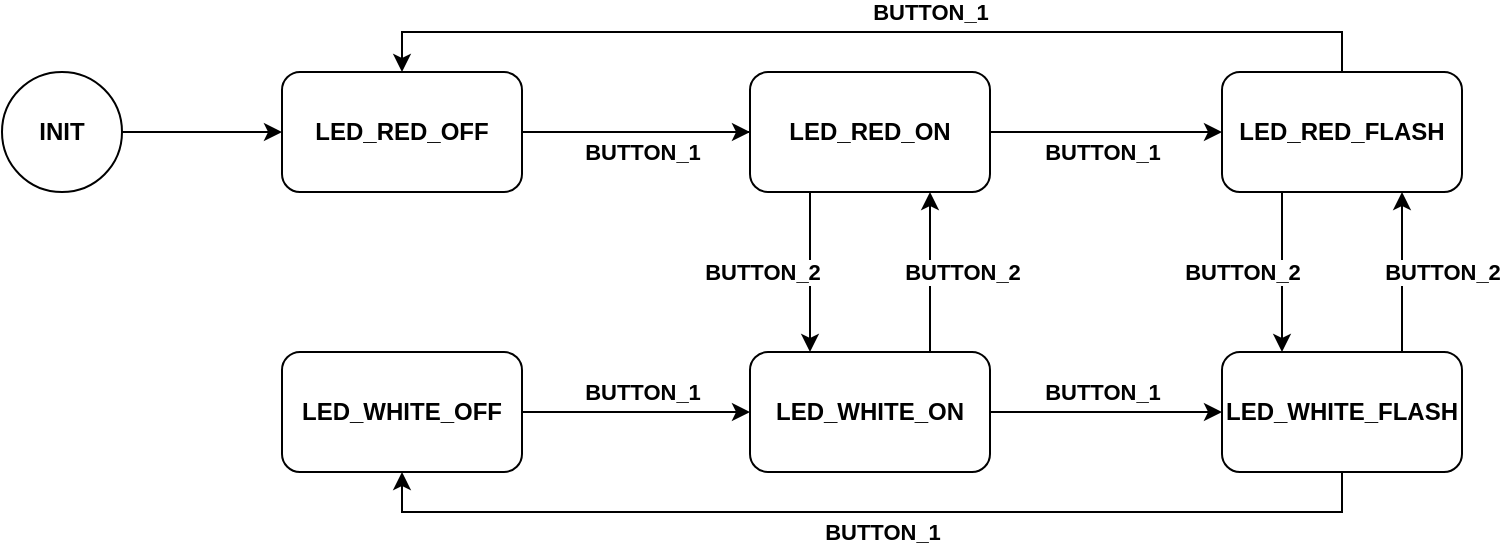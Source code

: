 <mxfile version="15.5.6" type="device" pages="3"><diagram id="CugjAG8hFpJfFavc6F1x" name="FSM"><mxGraphModel dx="1865" dy="631" grid="1" gridSize="10" guides="1" tooltips="1" connect="1" arrows="1" fold="1" page="1" pageScale="1" pageWidth="827" pageHeight="1169" math="0" shadow="0"><root><mxCell id="0"/><mxCell id="1" parent="0"/><mxCell id="S1mxqeepE2Qe6UVarOTa-11" value="" style="edgeStyle=orthogonalEdgeStyle;rounded=0;orthogonalLoop=1;jettySize=auto;html=1;" edge="1" parent="1" source="S1mxqeepE2Qe6UVarOTa-1" target="S1mxqeepE2Qe6UVarOTa-3"><mxGeometry relative="1" as="geometry"/></mxCell><mxCell id="S1mxqeepE2Qe6UVarOTa-19" value="&lt;b&gt;BUTTON_1&lt;/b&gt;" style="edgeLabel;html=1;align=center;verticalAlign=middle;resizable=0;points=[];" vertex="1" connectable="0" parent="S1mxqeepE2Qe6UVarOTa-11"><mxGeometry x="0.154" y="-3" relative="1" as="geometry"><mxPoint x="-6" y="7" as="offset"/></mxGeometry></mxCell><mxCell id="S1mxqeepE2Qe6UVarOTa-1" value="&lt;b&gt;LED_RED_OFF&lt;/b&gt;" style="rounded=1;whiteSpace=wrap;html=1;" vertex="1" parent="1"><mxGeometry x="120" y="160" width="120" height="60" as="geometry"/></mxCell><mxCell id="S1mxqeepE2Qe6UVarOTa-7" value="&lt;b&gt;BUTTON_1&lt;/b&gt;" style="edgeStyle=orthogonalEdgeStyle;rounded=0;orthogonalLoop=1;jettySize=auto;html=1;exitX=1;exitY=0.5;exitDx=0;exitDy=0;entryX=0;entryY=0.5;entryDx=0;entryDy=0;" edge="1" parent="1" source="S1mxqeepE2Qe6UVarOTa-2" target="S1mxqeepE2Qe6UVarOTa-4"><mxGeometry x="0.053" y="10" relative="1" as="geometry"><mxPoint as="offset"/></mxGeometry></mxCell><mxCell id="S1mxqeepE2Qe6UVarOTa-2" value="&lt;b&gt;LED_WHITE_OFF&lt;/b&gt;" style="rounded=1;whiteSpace=wrap;html=1;" vertex="1" parent="1"><mxGeometry x="120" y="300" width="120" height="60" as="geometry"/></mxCell><mxCell id="S1mxqeepE2Qe6UVarOTa-12" value="" style="edgeStyle=orthogonalEdgeStyle;rounded=0;orthogonalLoop=1;jettySize=auto;html=1;" edge="1" parent="1" source="S1mxqeepE2Qe6UVarOTa-3" target="S1mxqeepE2Qe6UVarOTa-5"><mxGeometry relative="1" as="geometry"/></mxCell><mxCell id="S1mxqeepE2Qe6UVarOTa-21" value="&lt;b&gt;BUTTON_1&lt;/b&gt;" style="edgeLabel;html=1;align=center;verticalAlign=middle;resizable=0;points=[];" vertex="1" connectable="0" parent="S1mxqeepE2Qe6UVarOTa-12"><mxGeometry x="-0.245" y="1" relative="1" as="geometry"><mxPoint x="12" y="11" as="offset"/></mxGeometry></mxCell><mxCell id="S1mxqeepE2Qe6UVarOTa-13" value="&lt;b&gt;BUTTON_2&lt;/b&gt;" style="edgeStyle=orthogonalEdgeStyle;rounded=0;orthogonalLoop=1;jettySize=auto;html=1;exitX=0.25;exitY=1;exitDx=0;exitDy=0;entryX=0.25;entryY=0;entryDx=0;entryDy=0;" edge="1" parent="1" source="S1mxqeepE2Qe6UVarOTa-3" target="S1mxqeepE2Qe6UVarOTa-4"><mxGeometry y="-24" relative="1" as="geometry"><mxPoint as="offset"/></mxGeometry></mxCell><mxCell id="S1mxqeepE2Qe6UVarOTa-20" value="" style="edgeStyle=orthogonalEdgeStyle;rounded=0;orthogonalLoop=1;jettySize=auto;html=1;endArrow=none;endFill=0;" edge="1" parent="1" source="S1mxqeepE2Qe6UVarOTa-3" target="S1mxqeepE2Qe6UVarOTa-1"><mxGeometry relative="1" as="geometry"/></mxCell><mxCell id="S1mxqeepE2Qe6UVarOTa-3" value="&lt;b&gt;LED_RED_ON&lt;/b&gt;" style="rounded=1;whiteSpace=wrap;html=1;" vertex="1" parent="1"><mxGeometry x="354" y="160" width="120" height="60" as="geometry"/></mxCell><mxCell id="S1mxqeepE2Qe6UVarOTa-8" value="&lt;b&gt;BUTTON_1&lt;/b&gt;" style="edgeStyle=orthogonalEdgeStyle;rounded=0;orthogonalLoop=1;jettySize=auto;html=1;exitX=1;exitY=0.5;exitDx=0;exitDy=0;entryX=0;entryY=0.5;entryDx=0;entryDy=0;" edge="1" parent="1" source="S1mxqeepE2Qe6UVarOTa-4" target="S1mxqeepE2Qe6UVarOTa-6"><mxGeometry x="-0.035" y="10" relative="1" as="geometry"><mxPoint as="offset"/></mxGeometry></mxCell><mxCell id="S1mxqeepE2Qe6UVarOTa-14" value="&lt;b&gt;BUTTON_2&lt;/b&gt;" style="edgeStyle=orthogonalEdgeStyle;rounded=0;orthogonalLoop=1;jettySize=auto;html=1;exitX=0.75;exitY=0;exitDx=0;exitDy=0;entryX=0.75;entryY=1;entryDx=0;entryDy=0;" edge="1" parent="1" source="S1mxqeepE2Qe6UVarOTa-4" target="S1mxqeepE2Qe6UVarOTa-3"><mxGeometry y="-16" relative="1" as="geometry"><Array as="points"><mxPoint x="444" y="260"/><mxPoint x="444" y="260"/></Array><mxPoint as="offset"/></mxGeometry></mxCell><mxCell id="S1mxqeepE2Qe6UVarOTa-4" value="&lt;b&gt;LED_WHITE_ON&lt;/b&gt;" style="rounded=1;whiteSpace=wrap;html=1;" vertex="1" parent="1"><mxGeometry x="354" y="300" width="120" height="60" as="geometry"/></mxCell><mxCell id="S1mxqeepE2Qe6UVarOTa-10" style="edgeStyle=orthogonalEdgeStyle;rounded=0;orthogonalLoop=1;jettySize=auto;html=1;exitX=0.5;exitY=0;exitDx=0;exitDy=0;entryX=0.5;entryY=0;entryDx=0;entryDy=0;" edge="1" parent="1" source="S1mxqeepE2Qe6UVarOTa-5" target="S1mxqeepE2Qe6UVarOTa-1"><mxGeometry relative="1" as="geometry"/></mxCell><mxCell id="S1mxqeepE2Qe6UVarOTa-22" value="&lt;b&gt;BUTTON_1&lt;/b&gt;" style="edgeLabel;html=1;align=center;verticalAlign=middle;resizable=0;points=[];" vertex="1" connectable="0" parent="S1mxqeepE2Qe6UVarOTa-10"><mxGeometry x="-0.113" y="-3" relative="1" as="geometry"><mxPoint y="-7" as="offset"/></mxGeometry></mxCell><mxCell id="S1mxqeepE2Qe6UVarOTa-15" value="&lt;b&gt;BUTTON_2&lt;/b&gt;" style="edgeStyle=orthogonalEdgeStyle;rounded=0;orthogonalLoop=1;jettySize=auto;html=1;exitX=0.25;exitY=1;exitDx=0;exitDy=0;entryX=0.25;entryY=0;entryDx=0;entryDy=0;" edge="1" parent="1" source="S1mxqeepE2Qe6UVarOTa-5" target="S1mxqeepE2Qe6UVarOTa-6"><mxGeometry y="-20" relative="1" as="geometry"><mxPoint as="offset"/></mxGeometry></mxCell><mxCell id="S1mxqeepE2Qe6UVarOTa-5" value="&lt;b&gt;LED_RED_FLASH&lt;/b&gt;" style="rounded=1;whiteSpace=wrap;html=1;" vertex="1" parent="1"><mxGeometry x="590" y="160" width="120" height="60" as="geometry"/></mxCell><mxCell id="S1mxqeepE2Qe6UVarOTa-9" value="&lt;b&gt;BUTTON_1&lt;/b&gt;" style="edgeStyle=orthogonalEdgeStyle;rounded=0;orthogonalLoop=1;jettySize=auto;html=1;exitX=0.5;exitY=1;exitDx=0;exitDy=0;entryX=0.5;entryY=1;entryDx=0;entryDy=0;" edge="1" parent="1" source="S1mxqeepE2Qe6UVarOTa-6" target="S1mxqeepE2Qe6UVarOTa-2"><mxGeometry x="-0.02" y="10" relative="1" as="geometry"><mxPoint as="offset"/></mxGeometry></mxCell><mxCell id="S1mxqeepE2Qe6UVarOTa-16" value="&lt;b&gt;BUTTON_2&lt;/b&gt;" style="edgeStyle=orthogonalEdgeStyle;rounded=0;orthogonalLoop=1;jettySize=auto;html=1;exitX=0.75;exitY=0;exitDx=0;exitDy=0;entryX=0.75;entryY=1;entryDx=0;entryDy=0;" edge="1" parent="1" source="S1mxqeepE2Qe6UVarOTa-6" target="S1mxqeepE2Qe6UVarOTa-5"><mxGeometry y="-20" relative="1" as="geometry"><mxPoint as="offset"/></mxGeometry></mxCell><mxCell id="S1mxqeepE2Qe6UVarOTa-6" value="&lt;b&gt;LED_WHITE_FLASH&lt;/b&gt;" style="rounded=1;whiteSpace=wrap;html=1;" vertex="1" parent="1"><mxGeometry x="590" y="300" width="120" height="60" as="geometry"/></mxCell><mxCell id="S1mxqeepE2Qe6UVarOTa-18" value="" style="edgeStyle=orthogonalEdgeStyle;rounded=0;orthogonalLoop=1;jettySize=auto;html=1;" edge="1" parent="1" source="S1mxqeepE2Qe6UVarOTa-17" target="S1mxqeepE2Qe6UVarOTa-1"><mxGeometry relative="1" as="geometry"/></mxCell><mxCell id="S1mxqeepE2Qe6UVarOTa-17" value="&lt;b&gt;INIT&lt;/b&gt;" style="ellipse;whiteSpace=wrap;html=1;" vertex="1" parent="1"><mxGeometry x="-20" y="160" width="60" height="60" as="geometry"/></mxCell></root></mxGraphModel></diagram><diagram id="hnHbVB-E2TUFeeHdMMMX" name="Code schema"><mxGraphModel dx="1038" dy="631" grid="1" gridSize="10" guides="1" tooltips="1" connect="1" arrows="1" fold="1" page="1" pageScale="1" pageWidth="827" pageHeight="1169" math="0" shadow="0"><root><mxCell id="wOZHRLtcU5A56jfjN3rV-0"/><mxCell id="wOZHRLtcU5A56jfjN3rV-1" parent="wOZHRLtcU5A56jfjN3rV-0"/><mxCell id="wOZHRLtcU5A56jfjN3rV-2" value="LedDriverImpl" style="swimlane;fontStyle=1;align=center;verticalAlign=top;childLayout=stackLayout;horizontal=1;startSize=26;horizontalStack=0;resizeParent=1;resizeParentMax=0;resizeLast=0;collapsible=1;marginBottom=0;" vertex="1" parent="wOZHRLtcU5A56jfjN3rV-1"><mxGeometry x="58" y="154" width="160" height="178" as="geometry"/></mxCell><mxCell id="wOZHRLtcU5A56jfjN3rV-3" value="+ pin_r: int&#10;+ pin_g: int&#10;+ pin_b int" style="text;strokeColor=none;fillColor=none;align=left;verticalAlign=top;spacingLeft=4;spacingRight=4;overflow=hidden;rotatable=0;points=[[0,0.5],[1,0.5]];portConstraint=eastwest;" vertex="1" parent="wOZHRLtcU5A56jfjN3rV-2"><mxGeometry y="26" width="160" height="54" as="geometry"/></mxCell><mxCell id="wOZHRLtcU5A56jfjN3rV-4" value="" style="line;strokeWidth=1;fillColor=none;align=left;verticalAlign=middle;spacingTop=-1;spacingLeft=3;spacingRight=3;rotatable=0;labelPosition=right;points=[];portConstraint=eastwest;" vertex="1" parent="wOZHRLtcU5A56jfjN3rV-2"><mxGeometry y="80" width="160" height="8" as="geometry"/></mxCell><mxCell id="wOZHRLtcU5A56jfjN3rV-5" value="+ ledOff()&#10;+ redOn()&#10;+ redFlash()&#10;+ whiteOn()&#10;+ WhiteFlash()" style="text;strokeColor=none;fillColor=none;align=left;verticalAlign=top;spacingLeft=4;spacingRight=4;overflow=hidden;rotatable=0;points=[[0,0.5],[1,0.5]];portConstraint=eastwest;" vertex="1" parent="wOZHRLtcU5A56jfjN3rV-2"><mxGeometry y="88" width="160" height="90" as="geometry"/></mxCell><mxCell id="qklKpulPfNITrAvl452z-0" value="main.cpp" style="swimlane;fontStyle=1;align=center;verticalAlign=top;childLayout=stackLayout;horizontal=1;startSize=26;horizontalStack=0;resizeParent=1;resizeParentMax=0;resizeLast=0;collapsible=1;marginBottom=0;" vertex="1" parent="wOZHRLtcU5A56jfjN3rV-1"><mxGeometry x="590" y="154" width="190" height="150" as="geometry"/></mxCell><mxCell id="qklKpulPfNITrAvl452z-1" value="+ button_1_pressed: bool&#10;+ button_2_pressed: bool&#10;+ ledDriver: LedDriver*&#10;+ fsmBikeLamp: FSMBikeLamp*" style="text;strokeColor=none;fillColor=none;align=left;verticalAlign=top;spacingLeft=4;spacingRight=4;overflow=hidden;rotatable=0;points=[[0,0.5],[1,0.5]];portConstraint=eastwest;" vertex="1" parent="qklKpulPfNITrAvl452z-0"><mxGeometry y="26" width="190" height="64" as="geometry"/></mxCell><mxCell id="qklKpulPfNITrAvl452z-2" value="" style="line;strokeWidth=1;fillColor=none;align=left;verticalAlign=middle;spacingTop=-1;spacingLeft=3;spacingRight=3;rotatable=0;labelPosition=right;points=[];portConstraint=eastwest;" vertex="1" parent="qklKpulPfNITrAvl452z-0"><mxGeometry y="90" width="190" height="8" as="geometry"/></mxCell><mxCell id="qklKpulPfNITrAvl452z-3" value="+ main(void): int&#10;+ button_1_isr(void)&#10;+ button_2_isr(void)" style="text;strokeColor=none;fillColor=none;align=left;verticalAlign=top;spacingLeft=4;spacingRight=4;overflow=hidden;rotatable=0;points=[[0,0.5],[1,0.5]];portConstraint=eastwest;" vertex="1" parent="qklKpulPfNITrAvl452z-0"><mxGeometry y="98" width="190" height="52" as="geometry"/></mxCell><mxCell id="qklKpulPfNITrAvl452z-4" value="FSMBikeLamp" style="swimlane;fontStyle=1;align=center;verticalAlign=top;childLayout=stackLayout;horizontal=1;startSize=26;horizontalStack=0;resizeParent=1;resizeParentMax=0;resizeLast=0;collapsible=1;marginBottom=0;" vertex="1" parent="wOZHRLtcU5A56jfjN3rV-1"><mxGeometry x="590" y="400" width="160" height="150" as="geometry"/></mxCell><mxCell id="qklKpulPfNITrAvl452z-5" value="+ state: State&#10;+ transitions: State[][]&#10;+ actions: methods[]&#10;+ ledDriver: LedDriver*" style="text;strokeColor=none;fillColor=none;align=left;verticalAlign=top;spacingLeft=4;spacingRight=4;overflow=hidden;rotatable=0;points=[[0,0.5],[1,0.5]];portConstraint=eastwest;" vertex="1" parent="qklKpulPfNITrAvl452z-4"><mxGeometry y="26" width="160" height="74" as="geometry"/></mxCell><mxCell id="qklKpulPfNITrAvl452z-6" value="" style="line;strokeWidth=1;fillColor=none;align=left;verticalAlign=middle;spacingTop=-1;spacingLeft=3;spacingRight=3;rotatable=0;labelPosition=right;points=[];portConstraint=eastwest;" vertex="1" parent="qklKpulPfNITrAvl452z-4"><mxGeometry y="100" width="160" height="8" as="geometry"/></mxCell><mxCell id="qklKpulPfNITrAvl452z-7" value="+updateState(Action)&#10;..." style="text;strokeColor=none;fillColor=none;align=left;verticalAlign=top;spacingLeft=4;spacingRight=4;overflow=hidden;rotatable=0;points=[[0,0.5],[1,0.5]];portConstraint=eastwest;" vertex="1" parent="qklKpulPfNITrAvl452z-4"><mxGeometry y="108" width="160" height="42" as="geometry"/></mxCell><mxCell id="qklKpulPfNITrAvl452z-8" value="use" style="endArrow=block;endFill=1;html=1;edgeStyle=orthogonalEdgeStyle;align=left;verticalAlign=top;rounded=0;entryX=0;entryY=0.5;entryDx=0;entryDy=0;exitX=0;exitY=0.5;exitDx=0;exitDy=0;" edge="1" parent="wOZHRLtcU5A56jfjN3rV-1" source="qklKpulPfNITrAvl452z-3" target="qklKpulPfNITrAvl452z-5"><mxGeometry x="-0.847" relative="1" as="geometry"><mxPoint x="330" y="520" as="sourcePoint"/><mxPoint x="490" y="520" as="targetPoint"/><Array as="points"><mxPoint x="520" y="278"/><mxPoint x="520" y="463"/></Array><mxPoint as="offset"/></mxGeometry></mxCell><mxCell id="qklKpulPfNITrAvl452z-9" value="1" style="edgeLabel;resizable=0;html=1;align=left;verticalAlign=bottom;" connectable="0" vertex="1" parent="qklKpulPfNITrAvl452z-8"><mxGeometry x="-1" relative="1" as="geometry"><mxPoint x="-20" y="-5" as="offset"/></mxGeometry></mxCell><mxCell id="qklKpulPfNITrAvl452z-14" value="&lt;p style=&quot;margin: 0px ; margin-top: 4px ; text-align: center&quot;&gt;&lt;i&gt;&amp;lt;&amp;lt;Abstract Class&amp;gt;&amp;gt;&lt;/i&gt;&lt;br&gt;&lt;b&gt;LedDriver&lt;/b&gt;&lt;/p&gt;&lt;hr size=&quot;1&quot;&gt;&lt;p style=&quot;margin: 0px ; margin-left: 4px&quot;&gt;+ ledOff()&lt;/p&gt;&lt;p style=&quot;margin: 0px ; margin-left: 4px&quot;&gt;+ redOn()&lt;/p&gt;&lt;p style=&quot;margin: 0px ; margin-left: 4px&quot;&gt;+ redFlash()&lt;/p&gt;&lt;p style=&quot;margin: 0px ; margin-left: 4px&quot;&gt;+ whiteOn()&lt;/p&gt;&lt;p style=&quot;margin: 0px ; margin-left: 4px&quot;&gt;+ WhiteFlash()&lt;/p&gt;" style="verticalAlign=top;align=left;overflow=fill;fontSize=12;fontFamily=Helvetica;html=1;" vertex="1" parent="wOZHRLtcU5A56jfjN3rV-1"><mxGeometry x="40" y="418" width="190" height="130" as="geometry"/></mxCell><mxCell id="qklKpulPfNITrAvl452z-17" value="use" style="endArrow=block;endFill=1;html=1;edgeStyle=orthogonalEdgeStyle;align=left;verticalAlign=top;rounded=0;exitX=0.01;exitY=0.759;exitDx=0;exitDy=0;exitPerimeter=0;" edge="1" parent="wOZHRLtcU5A56jfjN3rV-1" source="qklKpulPfNITrAvl452z-5" target="qklKpulPfNITrAvl452z-14"><mxGeometry x="-0.833" relative="1" as="geometry"><mxPoint x="330" y="520" as="sourcePoint"/><mxPoint x="230" y="529" as="targetPoint"/><mxPoint as="offset"/></mxGeometry></mxCell><mxCell id="qklKpulPfNITrAvl452z-18" value="1" style="edgeLabel;resizable=0;html=1;align=left;verticalAlign=bottom;" connectable="0" vertex="1" parent="qklKpulPfNITrAvl452z-17"><mxGeometry x="-1" relative="1" as="geometry"><mxPoint x="-20" as="offset"/></mxGeometry></mxCell><mxCell id="qklKpulPfNITrAvl452z-20" value="instantiates" style="endArrow=block;endFill=1;html=1;edgeStyle=orthogonalEdgeStyle;align=left;verticalAlign=top;rounded=0;entryX=1;entryY=0.5;entryDx=0;entryDy=0;exitX=0;exitY=0.5;exitDx=0;exitDy=0;" edge="1" parent="wOZHRLtcU5A56jfjN3rV-1" source="qklKpulPfNITrAvl452z-1" target="wOZHRLtcU5A56jfjN3rV-3"><mxGeometry x="-0.658" relative="1" as="geometry"><mxPoint x="600" y="288" as="sourcePoint"/><mxPoint x="600" y="473" as="targetPoint"/><Array as="points"><mxPoint x="590" y="207"/></Array><mxPoint as="offset"/></mxGeometry></mxCell><mxCell id="qklKpulPfNITrAvl452z-21" value="1" style="edgeLabel;resizable=0;html=1;align=left;verticalAlign=bottom;" connectable="0" vertex="1" parent="qklKpulPfNITrAvl452z-20"><mxGeometry x="-1" relative="1" as="geometry"><mxPoint x="-20" y="-5" as="offset"/></mxGeometry></mxCell><mxCell id="qklKpulPfNITrAvl452z-22" value="Extends" style="endArrow=block;endSize=16;endFill=0;html=1;rounded=0;exitX=0.479;exitY=1.016;exitDx=0;exitDy=0;exitPerimeter=0;entryX=0.5;entryY=0;entryDx=0;entryDy=0;" edge="1" parent="wOZHRLtcU5A56jfjN3rV-1" source="wOZHRLtcU5A56jfjN3rV-5" target="qklKpulPfNITrAvl452z-14"><mxGeometry width="160" relative="1" as="geometry"><mxPoint x="320" y="410" as="sourcePoint"/><mxPoint x="480" y="410" as="targetPoint"/></mxGeometry></mxCell></root></mxGraphModel></diagram><diagram id="vyAHm6kQutFFGSPUd0tE" name="Flow diagram"><mxGraphModel dx="1038" dy="631" grid="1" gridSize="10" guides="1" tooltips="1" connect="1" arrows="1" fold="1" page="1" pageScale="1" pageWidth="827" pageHeight="1169" math="0" shadow="0"><root><mxCell id="yXzaJ_kgqJx7l5HT-3Mz-0"/><mxCell id="yXzaJ_kgqJx7l5HT-3Mz-1" parent="yXzaJ_kgqJx7l5HT-3Mz-0"/><mxCell id="yXzaJ_kgqJx7l5HT-3Mz-5" value="" style="edgeStyle=orthogonalEdgeStyle;rounded=0;orthogonalLoop=1;jettySize=auto;html=1;endArrow=classic;endFill=1;" edge="1" parent="yXzaJ_kgqJx7l5HT-3Mz-1" source="yXzaJ_kgqJx7l5HT-3Mz-2" target="yXzaJ_kgqJx7l5HT-3Mz-3"><mxGeometry relative="1" as="geometry"/></mxCell><mxCell id="yXzaJ_kgqJx7l5HT-3Mz-2" value="main() init" style="ellipse;whiteSpace=wrap;html=1;aspect=fixed;" vertex="1" parent="yXzaJ_kgqJx7l5HT-3Mz-1"><mxGeometry x="160" y="50" width="50" height="50" as="geometry"/></mxCell><mxCell id="yXzaJ_kgqJx7l5HT-3Mz-6" value="" style="edgeStyle=orthogonalEdgeStyle;rounded=0;orthogonalLoop=1;jettySize=auto;html=1;endArrow=classic;endFill=1;" edge="1" parent="yXzaJ_kgqJx7l5HT-3Mz-1" source="yXzaJ_kgqJx7l5HT-3Mz-3" target="yXzaJ_kgqJx7l5HT-3Mz-4"><mxGeometry relative="1" as="geometry"/></mxCell><mxCell id="yXzaJ_kgqJx7l5HT-3Mz-3" value="Init microcontroller hardware" style="rounded=0;whiteSpace=wrap;html=1;" vertex="1" parent="yXzaJ_kgqJx7l5HT-3Mz-1"><mxGeometry x="125" y="130" width="120" height="60" as="geometry"/></mxCell><mxCell id="yXzaJ_kgqJx7l5HT-3Mz-8" value="" style="edgeStyle=orthogonalEdgeStyle;rounded=0;orthogonalLoop=1;jettySize=auto;html=1;endArrow=classic;endFill=1;" edge="1" parent="yXzaJ_kgqJx7l5HT-3Mz-1" source="yXzaJ_kgqJx7l5HT-3Mz-4" target="yXzaJ_kgqJx7l5HT-3Mz-7"><mxGeometry relative="1" as="geometry"/></mxCell><mxCell id="yXzaJ_kgqJx7l5HT-3Mz-4" value="Configure button top half ISR" style="rounded=0;whiteSpace=wrap;html=1;" vertex="1" parent="yXzaJ_kgqJx7l5HT-3Mz-1"><mxGeometry x="125" y="220" width="120" height="60" as="geometry"/></mxCell><mxCell id="yXzaJ_kgqJx7l5HT-3Mz-10" value="" style="edgeStyle=orthogonalEdgeStyle;rounded=0;orthogonalLoop=1;jettySize=auto;html=1;endArrow=classic;endFill=1;" edge="1" parent="yXzaJ_kgqJx7l5HT-3Mz-1" source="yXzaJ_kgqJx7l5HT-3Mz-7" target="yXzaJ_kgqJx7l5HT-3Mz-9"><mxGeometry relative="1" as="geometry"/></mxCell><mxCell id="yXzaJ_kgqJx7l5HT-3Mz-7" value="Configure LED driver" style="rounded=0;whiteSpace=wrap;html=1;" vertex="1" parent="yXzaJ_kgqJx7l5HT-3Mz-1"><mxGeometry x="125" y="310" width="120" height="60" as="geometry"/></mxCell><mxCell id="yXzaJ_kgqJx7l5HT-3Mz-12" value="" style="edgeStyle=orthogonalEdgeStyle;rounded=0;orthogonalLoop=1;jettySize=auto;html=1;endArrow=classic;endFill=1;" edge="1" parent="yXzaJ_kgqJx7l5HT-3Mz-1" source="yXzaJ_kgqJx7l5HT-3Mz-9" target="yXzaJ_kgqJx7l5HT-3Mz-11"><mxGeometry relative="1" as="geometry"/></mxCell><mxCell id="yXzaJ_kgqJx7l5HT-3Mz-9" value="Init FSM" style="rounded=0;whiteSpace=wrap;html=1;" vertex="1" parent="yXzaJ_kgqJx7l5HT-3Mz-1"><mxGeometry x="125" y="400" width="120" height="60" as="geometry"/></mxCell><mxCell id="yXzaJ_kgqJx7l5HT-3Mz-14" value="" style="edgeStyle=orthogonalEdgeStyle;rounded=0;orthogonalLoop=1;jettySize=auto;html=1;endArrow=classic;endFill=1;" edge="1" parent="yXzaJ_kgqJx7l5HT-3Mz-1" source="yXzaJ_kgqJx7l5HT-3Mz-11" target="yXzaJ_kgqJx7l5HT-3Mz-13"><mxGeometry relative="1" as="geometry"/></mxCell><mxCell id="yXzaJ_kgqJx7l5HT-3Mz-11" value="Init endless loop" style="rounded=0;whiteSpace=wrap;html=1;" vertex="1" parent="yXzaJ_kgqJx7l5HT-3Mz-1"><mxGeometry x="125" y="490" width="120" height="60" as="geometry"/></mxCell><mxCell id="yXzaJ_kgqJx7l5HT-3Mz-16" value="YES" style="edgeStyle=orthogonalEdgeStyle;rounded=0;orthogonalLoop=1;jettySize=auto;html=1;endArrow=classic;endFill=1;" edge="1" parent="yXzaJ_kgqJx7l5HT-3Mz-1" source="yXzaJ_kgqJx7l5HT-3Mz-13" target="yXzaJ_kgqJx7l5HT-3Mz-15"><mxGeometry relative="1" as="geometry"/></mxCell><mxCell id="yXzaJ_kgqJx7l5HT-3Mz-24" value="NO" style="edgeStyle=orthogonalEdgeStyle;rounded=0;orthogonalLoop=1;jettySize=auto;html=1;exitX=1;exitY=0.5;exitDx=0;exitDy=0;entryX=1;entryY=0.5;entryDx=0;entryDy=0;endArrow=classic;endFill=1;" edge="1" parent="yXzaJ_kgqJx7l5HT-3Mz-1" source="yXzaJ_kgqJx7l5HT-3Mz-13" target="yXzaJ_kgqJx7l5HT-3Mz-18"><mxGeometry relative="1" as="geometry"/></mxCell><mxCell id="yXzaJ_kgqJx7l5HT-3Mz-13" value="Button 1 bottom half ISR triggered" style="rhombus;whiteSpace=wrap;html=1;rounded=0;" vertex="1" parent="yXzaJ_kgqJx7l5HT-3Mz-1"><mxGeometry x="130" y="590" width="110" height="80" as="geometry"/></mxCell><mxCell id="yXzaJ_kgqJx7l5HT-3Mz-20" value="" style="edgeStyle=orthogonalEdgeStyle;rounded=0;orthogonalLoop=1;jettySize=auto;html=1;endArrow=classic;endFill=1;" edge="1" parent="yXzaJ_kgqJx7l5HT-3Mz-1" source="yXzaJ_kgqJx7l5HT-3Mz-15" target="yXzaJ_kgqJx7l5HT-3Mz-18"><mxGeometry relative="1" as="geometry"/></mxCell><mxCell id="yXzaJ_kgqJx7l5HT-3Mz-15" value="Update FSM with BUTTON_1 action" style="whiteSpace=wrap;html=1;rounded=0;" vertex="1" parent="yXzaJ_kgqJx7l5HT-3Mz-1"><mxGeometry x="125" y="720" width="120" height="60" as="geometry"/></mxCell><mxCell id="yXzaJ_kgqJx7l5HT-3Mz-17" value="YES" style="edgeStyle=orthogonalEdgeStyle;rounded=0;orthogonalLoop=1;jettySize=auto;html=1;endArrow=classic;endFill=1;" edge="1" parent="yXzaJ_kgqJx7l5HT-3Mz-1" source="yXzaJ_kgqJx7l5HT-3Mz-18" target="yXzaJ_kgqJx7l5HT-3Mz-19"><mxGeometry relative="1" as="geometry"/></mxCell><mxCell id="yXzaJ_kgqJx7l5HT-3Mz-22" value="NO" style="edgeStyle=orthogonalEdgeStyle;rounded=0;orthogonalLoop=1;jettySize=auto;html=1;exitX=0;exitY=0.5;exitDx=0;exitDy=0;entryX=0;entryY=0.5;entryDx=0;entryDy=0;endArrow=classic;endFill=1;" edge="1" parent="yXzaJ_kgqJx7l5HT-3Mz-1" source="yXzaJ_kgqJx7l5HT-3Mz-18" target="yXzaJ_kgqJx7l5HT-3Mz-13"><mxGeometry relative="1" as="geometry"><Array as="points"><mxPoint x="90" y="860"/><mxPoint x="90" y="630"/></Array></mxGeometry></mxCell><mxCell id="yXzaJ_kgqJx7l5HT-3Mz-18" value="Button 2 bottom half ISR triggered" style="rhombus;whiteSpace=wrap;html=1;rounded=0;" vertex="1" parent="yXzaJ_kgqJx7l5HT-3Mz-1"><mxGeometry x="130" y="820" width="110" height="80" as="geometry"/></mxCell><mxCell id="yXzaJ_kgqJx7l5HT-3Mz-23" style="edgeStyle=orthogonalEdgeStyle;rounded=0;orthogonalLoop=1;jettySize=auto;html=1;exitX=0.5;exitY=1;exitDx=0;exitDy=0;entryX=0;entryY=0.5;entryDx=0;entryDy=0;endArrow=classic;endFill=1;" edge="1" parent="yXzaJ_kgqJx7l5HT-3Mz-1" source="yXzaJ_kgqJx7l5HT-3Mz-19" target="yXzaJ_kgqJx7l5HT-3Mz-13"><mxGeometry relative="1" as="geometry"><Array as="points"><mxPoint x="185" y="1030"/><mxPoint x="60" y="1030"/><mxPoint x="60" y="630"/></Array></mxGeometry></mxCell><mxCell id="yXzaJ_kgqJx7l5HT-3Mz-19" value="Update FSM with BUTTON_2 action" style="whiteSpace=wrap;html=1;rounded=0;" vertex="1" parent="yXzaJ_kgqJx7l5HT-3Mz-1"><mxGeometry x="125" y="950" width="120" height="60" as="geometry"/></mxCell><mxCell id="yXzaJ_kgqJx7l5HT-3Mz-28" value="" style="edgeStyle=orthogonalEdgeStyle;rounded=0;orthogonalLoop=1;jettySize=auto;html=1;endArrow=classic;endFill=1;" edge="1" parent="yXzaJ_kgqJx7l5HT-3Mz-1" source="yXzaJ_kgqJx7l5HT-3Mz-25" target="yXzaJ_kgqJx7l5HT-3Mz-27"><mxGeometry relative="1" as="geometry"/></mxCell><mxCell id="yXzaJ_kgqJx7l5HT-3Mz-25" value="Button 1 top half ISR triggered" style="ellipse;whiteSpace=wrap;html=1;aspect=fixed;" vertex="1" parent="yXzaJ_kgqJx7l5HT-3Mz-1"><mxGeometry x="350" y="50" width="50" height="50" as="geometry"/></mxCell><mxCell id="yXzaJ_kgqJx7l5HT-3Mz-30" value="" style="edgeStyle=orthogonalEdgeStyle;rounded=0;orthogonalLoop=1;jettySize=auto;html=1;endArrow=classic;endFill=1;" edge="1" parent="yXzaJ_kgqJx7l5HT-3Mz-1" source="yXzaJ_kgqJx7l5HT-3Mz-26" target="yXzaJ_kgqJx7l5HT-3Mz-29"><mxGeometry relative="1" as="geometry"/></mxCell><mxCell id="yXzaJ_kgqJx7l5HT-3Mz-26" value="Button 2 top half ISR triggered" style="ellipse;whiteSpace=wrap;html=1;aspect=fixed;" vertex="1" parent="yXzaJ_kgqJx7l5HT-3Mz-1"><mxGeometry x="540" y="50" width="50" height="50" as="geometry"/></mxCell><mxCell id="yXzaJ_kgqJx7l5HT-3Mz-27" value="Trigger Button 1 bottom half ISR" style="whiteSpace=wrap;html=1;" vertex="1" parent="yXzaJ_kgqJx7l5HT-3Mz-1"><mxGeometry x="315" y="175" width="120" height="60" as="geometry"/></mxCell><mxCell id="yXzaJ_kgqJx7l5HT-3Mz-29" value="&lt;br&gt;&lt;span style=&quot;color: rgb(0 , 0 , 0) ; font-family: &amp;#34;helvetica&amp;#34; ; font-size: 12px ; font-style: normal ; font-weight: 400 ; letter-spacing: normal ; text-align: center ; text-indent: 0px ; text-transform: none ; word-spacing: 0px ; background-color: rgb(248 , 249 , 250) ; display: inline ; float: none&quot;&gt;Trigger Button 2 bottom half ISR&lt;/span&gt;&lt;br&gt;" style="whiteSpace=wrap;html=1;" vertex="1" parent="yXzaJ_kgqJx7l5HT-3Mz-1"><mxGeometry x="505" y="175" width="120" height="60" as="geometry"/></mxCell></root></mxGraphModel></diagram></mxfile>